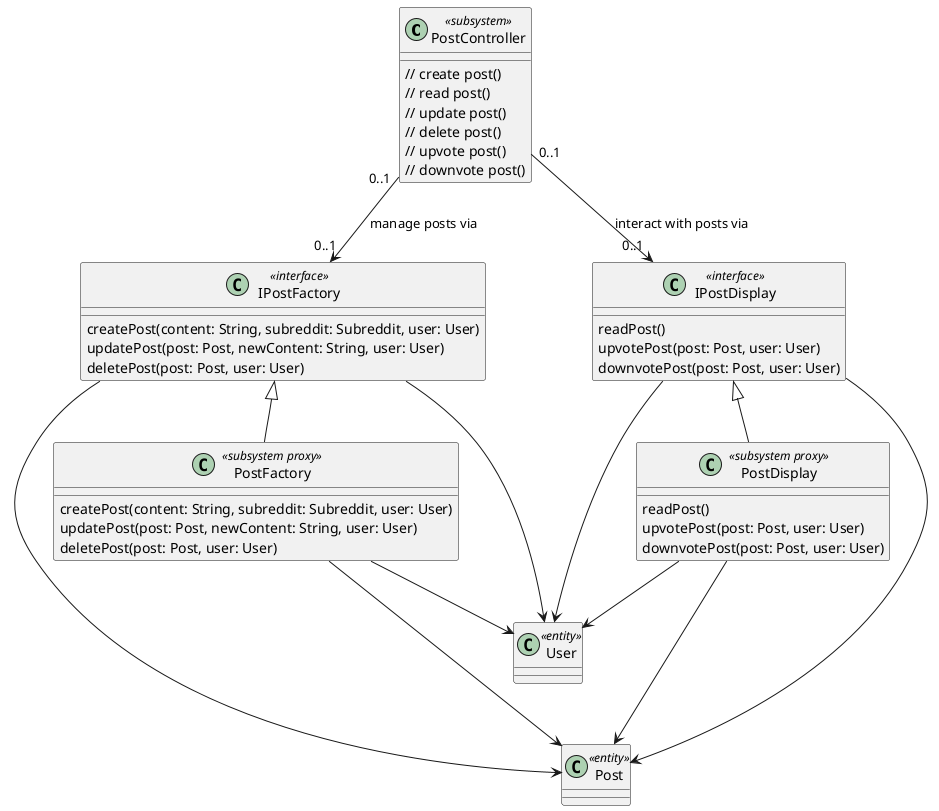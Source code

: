 @startuml
class PostController <<subsystem>> {
    // create post()
    // read post()
    // update post()
    // delete post()
    // upvote post()
    // downvote post()
}

class IPostFactory <<interface>> {
    createPost(content: String, subreddit: Subreddit, user: User)
    updatePost(post: Post, newContent: String, user: User)
    deletePost(post: Post, user: User)
}

class IPostDisplay <<interface>> {
    readPost()
    upvotePost(post: Post, user: User)
    downvotePost(post: Post, user: User)
}

class PostFactory <<subsystem proxy>> {
    createPost(content: String, subreddit: Subreddit, user: User)
    updatePost(post: Post, newContent: String, user: User)
    deletePost(post: Post, user: User)
}

class PostDisplay <<subsystem proxy>> {
    readPost()
    upvotePost(post: Post, user: User)
    downvotePost(post: Post, user: User)
}

class User <<entity>>
class Post <<entity>>

PostController "0..1" --> "0..1" IPostFactory : manage posts via
PostController "0..1" --> "0..1" IPostDisplay : interact with posts via

IPostFactory <|-- PostFactory
IPostDisplay <|-- PostDisplay
IPostFactory --> User
PostFactory --> User
IPostDisplay --> User
PostDisplay --> User
IPostFactory ---> Post
PostFactory ---> Post
IPostDisplay ---> Post
PostDisplay ---> Post

@enduml
